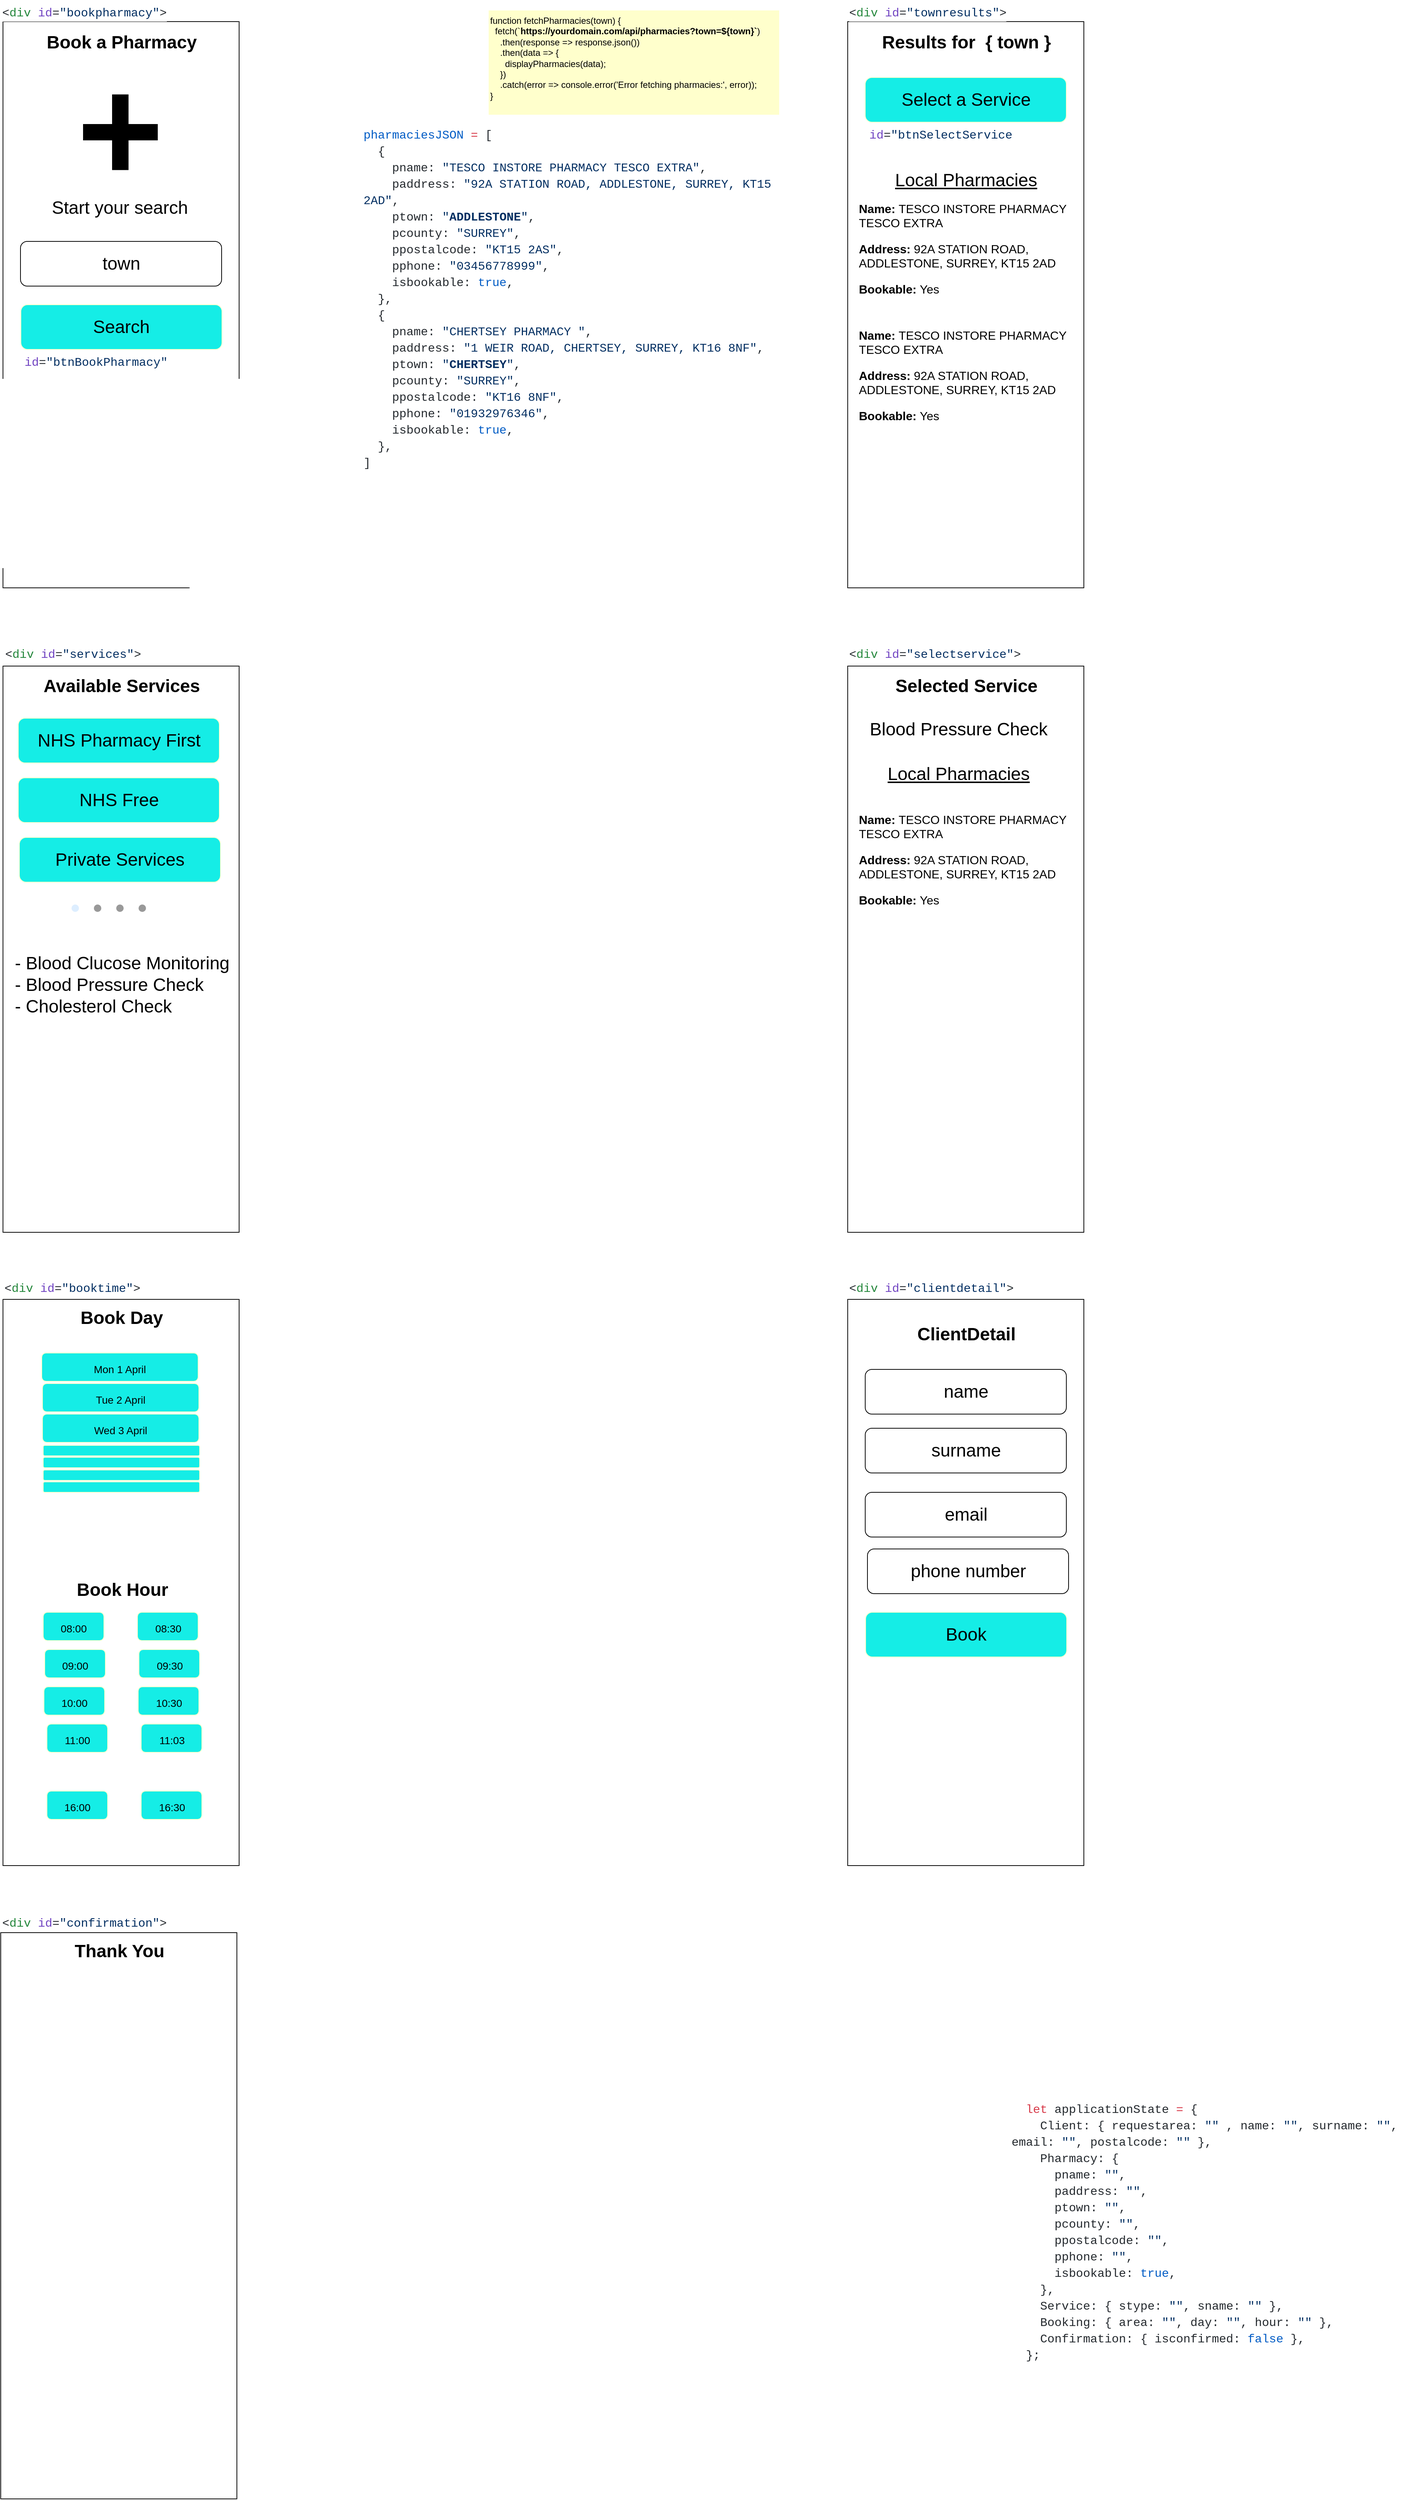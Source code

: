 <mxfile>
    <diagram id="IkX3gGliq9fCBCHWH_ia" name="Page-1">
        <mxGraphModel dx="1238" dy="1575" grid="1" gridSize="10" guides="1" tooltips="1" connect="1" arrows="1" fold="1" page="1" pageScale="1" pageWidth="1100" pageHeight="850" math="0" shadow="0">
            <root>
                <mxCell id="0"/>
                <mxCell id="1" parent="0"/>
                <mxCell id="5" value="" style="rounded=0;whiteSpace=wrap;html=1;" parent="1" vertex="1">
                    <mxGeometry x="38" y="-805" width="317" height="760" as="geometry"/>
                </mxCell>
                <mxCell id="6" value="" style="rounded=0;whiteSpace=wrap;html=1;" parent="1" vertex="1">
                    <mxGeometry x="1172" y="-805" width="317" height="760" as="geometry"/>
                </mxCell>
                <mxCell id="7" value="Book a Pharmacy" style="text;strokeColor=none;fillColor=none;html=1;fontSize=24;fontStyle=1;verticalAlign=middle;align=center;" parent="1" vertex="1">
                    <mxGeometry x="42" y="-802" width="310" height="50" as="geometry"/>
                </mxCell>
                <mxCell id="8" value="Results for&amp;nbsp; { town }" style="text;strokeColor=none;fillColor=none;html=1;fontSize=24;fontStyle=1;verticalAlign=middle;align=center;" parent="1" vertex="1">
                    <mxGeometry x="1176" y="-802" width="310" height="50" as="geometry"/>
                </mxCell>
                <mxCell id="9" value="" style="rounded=0;whiteSpace=wrap;html=1;" parent="1" vertex="1">
                    <mxGeometry x="38" y="60" width="317" height="760" as="geometry"/>
                </mxCell>
                <mxCell id="10" value="" style="rounded=0;whiteSpace=wrap;html=1;" parent="1" vertex="1">
                    <mxGeometry x="1172" y="60" width="317" height="760" as="geometry"/>
                </mxCell>
                <mxCell id="11" value="Available Services" style="text;strokeColor=none;fillColor=none;html=1;fontSize=24;fontStyle=1;verticalAlign=middle;align=center;" parent="1" vertex="1">
                    <mxGeometry x="42" y="62" width="310" height="50" as="geometry"/>
                </mxCell>
                <mxCell id="12" value="Selected Service" style="text;strokeColor=none;fillColor=none;html=1;fontSize=24;fontStyle=1;verticalAlign=middle;align=center;" parent="1" vertex="1">
                    <mxGeometry x="1176" y="62" width="310" height="50" as="geometry"/>
                </mxCell>
                <mxCell id="13" value="" style="rounded=0;whiteSpace=wrap;html=1;" parent="1" vertex="1">
                    <mxGeometry x="38" y="910" width="317" height="760" as="geometry"/>
                </mxCell>
                <mxCell id="14" value="" style="rounded=0;whiteSpace=wrap;html=1;" parent="1" vertex="1">
                    <mxGeometry x="1172" y="910" width="317" height="760" as="geometry"/>
                </mxCell>
                <mxCell id="15" value="Book Day" style="text;strokeColor=none;fillColor=none;html=1;fontSize=24;fontStyle=1;verticalAlign=middle;align=center;" parent="1" vertex="1">
                    <mxGeometry x="42" y="910" width="310" height="50" as="geometry"/>
                </mxCell>
                <mxCell id="16" value="ClientDetail" style="text;strokeColor=none;fillColor=none;html=1;fontSize=24;fontStyle=1;verticalAlign=middle;align=center;" parent="1" vertex="1">
                    <mxGeometry x="1176" y="932" width="310" height="50" as="geometry"/>
                </mxCell>
                <mxCell id="17" value="" style="rounded=0;whiteSpace=wrap;html=1;" parent="1" vertex="1">
                    <mxGeometry x="35" y="1760" width="317" height="760" as="geometry"/>
                </mxCell>
                <mxCell id="18" value="Thank You" style="text;strokeColor=none;fillColor=none;html=1;fontSize=24;fontStyle=1;verticalAlign=middle;align=center;" parent="1" vertex="1">
                    <mxGeometry x="38.5" y="1760" width="310" height="50" as="geometry"/>
                </mxCell>
                <mxCell id="19" value="&lt;div style=&quot;color: rgb(36, 41, 46); background-color: rgb(255, 255, 255); font-family: Consolas, &amp;quot;Courier New&amp;quot;, monospace; font-weight: normal; font-size: 16px; line-height: 22px;&quot;&gt;&lt;div&gt;&lt;span style=&quot;color: #24292e;&quot;&gt;&amp;lt;&lt;/span&gt;&lt;span style=&quot;color: #22863a;&quot;&gt;div&lt;/span&gt;&lt;span style=&quot;color: #24292e;&quot;&gt; &lt;/span&gt;&lt;span style=&quot;color: #6f42c1;&quot;&gt;id&lt;/span&gt;&lt;span style=&quot;color: #24292e;&quot;&gt;=&lt;/span&gt;&lt;span style=&quot;color: #032f62;&quot;&gt;&quot;bookpharmacy&quot;&lt;/span&gt;&lt;span style=&quot;color: #24292e;&quot;&gt;&amp;gt;&lt;/span&gt;&lt;/div&gt;&lt;/div&gt;" style="text;whiteSpace=wrap;html=1;" parent="1" vertex="1">
                    <mxGeometry x="35" y="-834" width="240" height="50" as="geometry"/>
                </mxCell>
                <mxCell id="20" value="&lt;div style=&quot;color: rgb(36, 41, 46); background-color: rgb(255, 255, 255); font-family: Consolas, &amp;quot;Courier New&amp;quot;, monospace; font-weight: normal; font-size: 16px; line-height: 22px;&quot;&gt;&lt;div&gt;&lt;span style=&quot;color: #24292e;&quot;&gt;&amp;lt;&lt;/span&gt;&lt;span style=&quot;color: #22863a;&quot;&gt;div&lt;/span&gt;&lt;span style=&quot;color: #24292e;&quot;&gt; &lt;/span&gt;&lt;span style=&quot;color: #6f42c1;&quot;&gt;id&lt;/span&gt;&lt;span style=&quot;color: #24292e;&quot;&gt;=&lt;/span&gt;&lt;span style=&quot;color: #032f62;&quot;&gt;&quot;townresults&quot;&lt;/span&gt;&lt;span style=&quot;color: #24292e;&quot;&gt;&amp;gt;&lt;/span&gt;&lt;/div&gt;&lt;/div&gt;" style="text;whiteSpace=wrap;html=1;" parent="1" vertex="1">
                    <mxGeometry x="1172" y="-834" width="230" height="50" as="geometry"/>
                </mxCell>
                <mxCell id="21" value="&lt;div style=&quot;color: rgb(36, 41, 46); background-color: rgb(255, 255, 255); font-family: Consolas, &amp;quot;Courier New&amp;quot;, monospace; font-weight: normal; font-size: 16px; line-height: 22px;&quot;&gt;&lt;div&gt;&lt;span style=&quot;color: #24292e;&quot;&gt;&amp;lt;&lt;/span&gt;&lt;span style=&quot;color: #22863a;&quot;&gt;div&lt;/span&gt;&lt;span style=&quot;color: #24292e;&quot;&gt; &lt;/span&gt;&lt;span style=&quot;color: #6f42c1;&quot;&gt;id&lt;/span&gt;&lt;span style=&quot;color: #24292e;&quot;&gt;=&lt;/span&gt;&lt;span style=&quot;color: #032f62;&quot;&gt;&quot;services&quot;&lt;/span&gt;&lt;span style=&quot;color: #24292e;&quot;&gt;&amp;gt;&lt;/span&gt;&lt;/div&gt;&lt;/div&gt;" style="text;whiteSpace=wrap;html=1;" parent="1" vertex="1">
                    <mxGeometry x="38.5" y="27" width="200" height="50" as="geometry"/>
                </mxCell>
                <mxCell id="22" value="&lt;div style=&quot;color: rgb(36, 41, 46); background-color: rgb(255, 255, 255); font-family: Consolas, &amp;quot;Courier New&amp;quot;, monospace; font-weight: normal; font-size: 16px; line-height: 22px;&quot;&gt;&lt;div&gt;&lt;span style=&quot;color: #24292e;&quot;&gt;&amp;lt;&lt;/span&gt;&lt;span style=&quot;color: #22863a;&quot;&gt;div&lt;/span&gt;&lt;span style=&quot;color: #24292e;&quot;&gt; &lt;/span&gt;&lt;span style=&quot;color: #6f42c1;&quot;&gt;id&lt;/span&gt;&lt;span style=&quot;color: #24292e;&quot;&gt;=&lt;/span&gt;&lt;span style=&quot;color: #032f62;&quot;&gt;&quot;selectservice&quot;&lt;/span&gt;&lt;span style=&quot;color: #24292e;&quot;&gt;&amp;gt;&lt;/span&gt;&lt;/div&gt;&lt;/div&gt;" style="text;whiteSpace=wrap;html=1;" parent="1" vertex="1">
                    <mxGeometry x="1172" y="27" width="240" height="50" as="geometry"/>
                </mxCell>
                <mxCell id="23" value="&lt;div style=&quot;color: rgb(36, 41, 46); background-color: rgb(255, 255, 255); font-family: Consolas, &amp;quot;Courier New&amp;quot;, monospace; font-weight: normal; font-size: 16px; line-height: 22px;&quot;&gt;&lt;div&gt;&lt;span style=&quot;color: #24292e;&quot;&gt;&amp;lt;&lt;/span&gt;&lt;span style=&quot;color: #22863a;&quot;&gt;div&lt;/span&gt;&lt;span style=&quot;color: #24292e;&quot;&gt; &lt;/span&gt;&lt;span style=&quot;color: #6f42c1;&quot;&gt;id&lt;/span&gt;&lt;span style=&quot;color: #24292e;&quot;&gt;=&lt;/span&gt;&lt;span style=&quot;color: #032f62;&quot;&gt;&quot;booktime&quot;&lt;/span&gt;&lt;span style=&quot;color: #24292e;&quot;&gt;&amp;gt;&lt;/span&gt;&lt;/div&gt;&lt;/div&gt;" style="text;whiteSpace=wrap;html=1;" parent="1" vertex="1">
                    <mxGeometry x="38" y="878" width="200" height="50" as="geometry"/>
                </mxCell>
                <mxCell id="24" value="&lt;div style=&quot;color: rgb(36, 41, 46); background-color: rgb(255, 255, 255); font-family: Consolas, &amp;quot;Courier New&amp;quot;, monospace; font-weight: normal; font-size: 16px; line-height: 22px;&quot;&gt;&lt;div&gt;&lt;span style=&quot;color: #24292e;&quot;&gt;&amp;lt;&lt;/span&gt;&lt;span style=&quot;color: #22863a;&quot;&gt;div&lt;/span&gt;&lt;span style=&quot;color: #24292e;&quot;&gt; &lt;/span&gt;&lt;span style=&quot;color: #6f42c1;&quot;&gt;id&lt;/span&gt;&lt;span style=&quot;color: #24292e;&quot;&gt;=&lt;/span&gt;&lt;span style=&quot;color: #032f62;&quot;&gt;&quot;clientdetail&quot;&lt;/span&gt;&lt;span style=&quot;color: #24292e;&quot;&gt;&amp;gt;&lt;/span&gt;&lt;/div&gt;&lt;/div&gt;" style="text;whiteSpace=wrap;html=1;" parent="1" vertex="1">
                    <mxGeometry x="1172" y="878" width="240" height="50" as="geometry"/>
                </mxCell>
                <mxCell id="25" value="&lt;div style=&quot;color: rgb(36, 41, 46); background-color: rgb(255, 255, 255); font-family: Consolas, &amp;quot;Courier New&amp;quot;, monospace; font-weight: normal; font-size: 16px; line-height: 22px;&quot;&gt;&lt;div&gt;&lt;span style=&quot;color: #24292e;&quot;&gt;&amp;lt;&lt;/span&gt;&lt;span style=&quot;color: #22863a;&quot;&gt;div&lt;/span&gt;&lt;span style=&quot;color: #24292e;&quot;&gt; &lt;/span&gt;&lt;span style=&quot;color: #6f42c1;&quot;&gt;id&lt;/span&gt;&lt;span style=&quot;color: #24292e;&quot;&gt;=&lt;/span&gt;&lt;span style=&quot;color: #032f62;&quot;&gt;&quot;confirmation&quot;&lt;/span&gt;&lt;span style=&quot;color: #24292e;&quot;&gt;&amp;gt;&lt;/span&gt;&lt;/div&gt;&lt;/div&gt;" style="text;whiteSpace=wrap;html=1;" parent="1" vertex="1">
                    <mxGeometry x="35" y="1730" width="240" height="50" as="geometry"/>
                </mxCell>
                <mxCell id="26" value="&lt;div style=&quot;color: rgb(36, 41, 46); background-color: rgb(255, 255, 255); font-family: Consolas, &amp;quot;Courier New&amp;quot;, monospace; font-weight: normal; font-size: 16px; line-height: 22px;&quot;&gt;&lt;div&gt;&lt;span style=&quot;color: #24292e;&quot;&gt;&amp;nbsp; &lt;/span&gt;&lt;span style=&quot;color: #d73a49;&quot;&gt;let&lt;/span&gt;&lt;span style=&quot;color: #24292e;&quot;&gt; &lt;/span&gt;&lt;span style=&quot;color: #24292e;&quot;&gt;applicationState&lt;/span&gt;&lt;span style=&quot;color: #24292e;&quot;&gt; &lt;/span&gt;&lt;span style=&quot;color: #d73a49;&quot;&gt;=&lt;/span&gt;&lt;span style=&quot;color: #24292e;&quot;&gt; {&lt;/span&gt;&lt;/div&gt;&lt;div&gt;&lt;span style=&quot;color: #24292e;&quot;&gt;&amp;nbsp; &amp;nbsp; &lt;/span&gt;&lt;span style=&quot;color: #24292e;&quot;&gt;Client&lt;/span&gt;&lt;span style=&quot;color: #24292e;&quot;&gt;: { &lt;/span&gt;&lt;span style=&quot;color: #24292e;&quot;&gt;requestarea&lt;/span&gt;&lt;span style=&quot;color: #24292e;&quot;&gt;: &lt;/span&gt;&lt;span style=&quot;color: #032f62;&quot;&gt;&quot;&quot;&lt;/span&gt;&lt;span style=&quot;color: #24292e;&quot;&gt; , &lt;/span&gt;&lt;span style=&quot;color: #24292e;&quot;&gt;name&lt;/span&gt;&lt;span style=&quot;color: #24292e;&quot;&gt;: &lt;/span&gt;&lt;span style=&quot;color: #032f62;&quot;&gt;&quot;&quot;&lt;/span&gt;&lt;span style=&quot;color: #24292e;&quot;&gt;, &lt;/span&gt;&lt;span style=&quot;color: #24292e;&quot;&gt;surname&lt;/span&gt;&lt;span style=&quot;color: #24292e;&quot;&gt;: &lt;/span&gt;&lt;span style=&quot;color: #032f62;&quot;&gt;&quot;&quot;&lt;/span&gt;&lt;span style=&quot;color: #24292e;&quot;&gt;, &lt;/span&gt;&lt;span style=&quot;color: #24292e;&quot;&gt;email&lt;/span&gt;&lt;span style=&quot;color: #24292e;&quot;&gt;: &lt;/span&gt;&lt;span style=&quot;color: #032f62;&quot;&gt;&quot;&quot;&lt;/span&gt;&lt;span style=&quot;color: #24292e;&quot;&gt;, &lt;/span&gt;&lt;span style=&quot;color: #24292e;&quot;&gt;postalcode&lt;/span&gt;&lt;span style=&quot;color: #24292e;&quot;&gt;: &lt;/span&gt;&lt;span style=&quot;color: #032f62;&quot;&gt;&quot;&quot;&lt;/span&gt;&lt;span style=&quot;color: #24292e;&quot;&gt; },&lt;/span&gt;&lt;/div&gt;&lt;div&gt;&lt;span style=&quot;color: #24292e;&quot;&gt;&amp;nbsp; &amp;nbsp; &lt;/span&gt;&lt;span style=&quot;color: #24292e;&quot;&gt;Pharmacy&lt;/span&gt;&lt;span style=&quot;color: #24292e;&quot;&gt;: {&lt;/span&gt;&lt;/div&gt;&lt;div&gt;&lt;span style=&quot;color: #24292e;&quot;&gt;&amp;nbsp; &amp;nbsp; &amp;nbsp; &lt;/span&gt;&lt;span style=&quot;color: #24292e;&quot;&gt;pname&lt;/span&gt;&lt;span style=&quot;color: #24292e;&quot;&gt;: &lt;/span&gt;&lt;span style=&quot;color: #032f62;&quot;&gt;&quot;&quot;&lt;/span&gt;&lt;span style=&quot;color: #24292e;&quot;&gt;,&lt;/span&gt;&lt;/div&gt;&lt;div&gt;&lt;span style=&quot;color: #24292e;&quot;&gt;&amp;nbsp; &amp;nbsp; &amp;nbsp; &lt;/span&gt;&lt;span style=&quot;color: #24292e;&quot;&gt;paddress&lt;/span&gt;&lt;span style=&quot;color: #24292e;&quot;&gt;: &lt;/span&gt;&lt;span style=&quot;color: #032f62;&quot;&gt;&quot;&quot;&lt;/span&gt;&lt;span style=&quot;color: #24292e;&quot;&gt;,&lt;/span&gt;&lt;/div&gt;&lt;div&gt;&lt;span style=&quot;color: #24292e;&quot;&gt;&amp;nbsp; &amp;nbsp; &amp;nbsp; &lt;/span&gt;&lt;span style=&quot;color: #24292e;&quot;&gt;ptown&lt;/span&gt;&lt;span style=&quot;color: #24292e;&quot;&gt;: &lt;/span&gt;&lt;span style=&quot;color: #032f62;&quot;&gt;&quot;&quot;&lt;/span&gt;&lt;span style=&quot;color: #24292e;&quot;&gt;,&lt;/span&gt;&lt;/div&gt;&lt;div&gt;&lt;span style=&quot;color: #24292e;&quot;&gt;&amp;nbsp; &amp;nbsp; &amp;nbsp; &lt;/span&gt;&lt;span style=&quot;color: #24292e;&quot;&gt;pcounty&lt;/span&gt;&lt;span style=&quot;color: #24292e;&quot;&gt;: &lt;/span&gt;&lt;span style=&quot;color: #032f62;&quot;&gt;&quot;&quot;&lt;/span&gt;&lt;span style=&quot;color: #24292e;&quot;&gt;,&lt;/span&gt;&lt;/div&gt;&lt;div&gt;&lt;span style=&quot;color: #24292e;&quot;&gt;&amp;nbsp; &amp;nbsp; &amp;nbsp; &lt;/span&gt;&lt;span style=&quot;color: #24292e;&quot;&gt;ppostalcode&lt;/span&gt;&lt;span style=&quot;color: #24292e;&quot;&gt;: &lt;/span&gt;&lt;span style=&quot;color: #032f62;&quot;&gt;&quot;&quot;&lt;/span&gt;&lt;span style=&quot;color: #24292e;&quot;&gt;,&lt;/span&gt;&lt;/div&gt;&lt;div&gt;&lt;span style=&quot;color: #24292e;&quot;&gt;&amp;nbsp; &amp;nbsp; &amp;nbsp; &lt;/span&gt;&lt;span style=&quot;color: #24292e;&quot;&gt;pphone&lt;/span&gt;&lt;span style=&quot;color: #24292e;&quot;&gt;: &lt;/span&gt;&lt;span style=&quot;color: #032f62;&quot;&gt;&quot;&quot;&lt;/span&gt;&lt;span style=&quot;color: #24292e;&quot;&gt;,&lt;/span&gt;&lt;/div&gt;&lt;div&gt;&lt;span style=&quot;color: #24292e;&quot;&gt;&amp;nbsp; &amp;nbsp; &amp;nbsp; &lt;/span&gt;&lt;span style=&quot;color: #24292e;&quot;&gt;isbookable&lt;/span&gt;&lt;span style=&quot;color: #24292e;&quot;&gt;: &lt;/span&gt;&lt;span style=&quot;color: #005cc5;&quot;&gt;true&lt;/span&gt;&lt;span style=&quot;color: #24292e;&quot;&gt;,&lt;/span&gt;&lt;/div&gt;&lt;div&gt;&lt;span style=&quot;color: #24292e;&quot;&gt;&amp;nbsp; &amp;nbsp; },&lt;/span&gt;&lt;/div&gt;&lt;div&gt;&lt;span style=&quot;color: #24292e;&quot;&gt;&amp;nbsp; &amp;nbsp; &lt;/span&gt;&lt;span style=&quot;color: #24292e;&quot;&gt;Service&lt;/span&gt;&lt;span style=&quot;color: #24292e;&quot;&gt;: { &lt;/span&gt;&lt;span style=&quot;color: #24292e;&quot;&gt;stype&lt;/span&gt;&lt;span style=&quot;color: #24292e;&quot;&gt;: &lt;/span&gt;&lt;span style=&quot;color: #032f62;&quot;&gt;&quot;&quot;&lt;/span&gt;&lt;span style=&quot;color: #24292e;&quot;&gt;, &lt;/span&gt;&lt;span style=&quot;color: #24292e;&quot;&gt;sname&lt;/span&gt;&lt;span style=&quot;color: #24292e;&quot;&gt;: &lt;/span&gt;&lt;span style=&quot;color: #032f62;&quot;&gt;&quot;&quot;&lt;/span&gt;&lt;span style=&quot;color: #24292e;&quot;&gt; },&lt;/span&gt;&lt;/div&gt;&lt;div&gt;&lt;span style=&quot;color: #24292e;&quot;&gt;&amp;nbsp; &amp;nbsp; &lt;/span&gt;&lt;span style=&quot;color: #24292e;&quot;&gt;Booking&lt;/span&gt;&lt;span style=&quot;color: #24292e;&quot;&gt;: { &lt;/span&gt;&lt;span style=&quot;color: #24292e;&quot;&gt;area&lt;/span&gt;&lt;span style=&quot;color: #24292e;&quot;&gt;: &lt;/span&gt;&lt;span style=&quot;color: #032f62;&quot;&gt;&quot;&quot;&lt;/span&gt;&lt;span style=&quot;color: #24292e;&quot;&gt;, &lt;/span&gt;&lt;span style=&quot;color: #24292e;&quot;&gt;day&lt;/span&gt;&lt;span style=&quot;color: #24292e;&quot;&gt;: &lt;/span&gt;&lt;span style=&quot;color: #032f62;&quot;&gt;&quot;&quot;&lt;/span&gt;&lt;span style=&quot;color: #24292e;&quot;&gt;, &lt;/span&gt;&lt;span style=&quot;color: #24292e;&quot;&gt;hour&lt;/span&gt;&lt;span style=&quot;color: #24292e;&quot;&gt;: &lt;/span&gt;&lt;span style=&quot;color: #032f62;&quot;&gt;&quot;&quot;&lt;/span&gt;&lt;span style=&quot;color: #24292e;&quot;&gt; },&lt;/span&gt;&lt;/div&gt;&lt;div&gt;&lt;span style=&quot;color: #24292e;&quot;&gt;&amp;nbsp; &amp;nbsp; &lt;/span&gt;&lt;span style=&quot;color: #24292e;&quot;&gt;Confirmation&lt;/span&gt;&lt;span style=&quot;color: #24292e;&quot;&gt;: { &lt;/span&gt;&lt;span style=&quot;color: #24292e;&quot;&gt;isconfirmed&lt;/span&gt;&lt;span style=&quot;color: #24292e;&quot;&gt;: &lt;/span&gt;&lt;span style=&quot;color: #005cc5;&quot;&gt;false&lt;/span&gt;&lt;span style=&quot;color: #24292e;&quot;&gt; },&lt;/span&gt;&lt;/div&gt;&lt;div&gt;&lt;span style=&quot;color: #24292e;&quot;&gt;&amp;nbsp; };&lt;/span&gt;&lt;/div&gt;&lt;/div&gt;" style="text;whiteSpace=wrap;html=1;" parent="1" vertex="1">
                    <mxGeometry x="1390" y="1980" width="560" height="380" as="geometry"/>
                </mxCell>
                <mxCell id="27" value="&lt;font style=&quot;font-size: 200px;&quot;&gt;+&lt;/font&gt;" style="text;strokeColor=none;fillColor=none;html=1;fontSize=24;fontStyle=1;verticalAlign=middle;align=center;" parent="1" vertex="1">
                    <mxGeometry x="40" y="-750" width="310" height="180" as="geometry"/>
                </mxCell>
                <mxCell id="30" value="Start your search" style="text;html=1;strokeColor=none;fillColor=none;align=center;verticalAlign=middle;whiteSpace=wrap;rounded=0;fontSize=24;" parent="1" vertex="1">
                    <mxGeometry x="50" y="-570" width="290" height="30" as="geometry"/>
                </mxCell>
                <mxCell id="31" value="town" style="rounded=1;whiteSpace=wrap;html=1;fontSize=24;" parent="1" vertex="1">
                    <mxGeometry x="61.5" y="-510" width="270" height="60" as="geometry"/>
                </mxCell>
                <mxCell id="32" value="Search" style="rounded=1;whiteSpace=wrap;html=1;fontSize=24;fillColor=#15EDE6;strokeColor=#FFFFCC;" parent="1" vertex="1">
                    <mxGeometry x="62" y="-425" width="270" height="60" as="geometry"/>
                </mxCell>
                <mxCell id="33" value="Select a Service" style="rounded=1;whiteSpace=wrap;html=1;fontSize=24;fillColor=#15EDE6;strokeColor=#FFFFCC;" parent="1" vertex="1">
                    <mxGeometry x="1195.5" y="-730" width="270" height="60" as="geometry"/>
                </mxCell>
                <mxCell id="34" value="&lt;u&gt;Local Pharmacies&lt;/u&gt;" style="text;html=1;strokeColor=none;fillColor=none;align=center;verticalAlign=middle;whiteSpace=wrap;rounded=0;fontSize=24;" parent="1" vertex="1">
                    <mxGeometry x="1185.5" y="-607" width="290" height="30" as="geometry"/>
                </mxCell>
                <mxCell id="36" value="&lt;p style=&quot;font-family: Arial, sans-serif; font-size: medium; text-align: start; background-color: rgb(255, 255, 255);&quot;&gt;&lt;strong&gt;Name:&lt;/strong&gt;&amp;nbsp;TESCO INSTORE PHARMACY TESCO EXTRA&lt;/p&gt;&lt;p style=&quot;font-family: Arial, sans-serif; font-size: medium; text-align: start; background-color: rgb(255, 255, 255);&quot;&gt;&lt;strong&gt;Address:&lt;/strong&gt;&amp;nbsp;92A STATION ROAD, ADDLESTONE, SURREY, KT15 2AD&lt;/p&gt;&lt;p style=&quot;font-family: Arial, sans-serif; font-size: medium; text-align: start; background-color: rgb(255, 255, 255);&quot;&gt;&lt;strong&gt;Bookable:&lt;/strong&gt;&amp;nbsp;Yes&lt;/p&gt;" style="text;html=1;strokeColor=none;fillColor=none;align=center;verticalAlign=middle;whiteSpace=wrap;rounded=0;fontSize=24;" parent="1" vertex="1">
                    <mxGeometry x="1185.5" y="-580" width="290" height="160" as="geometry"/>
                </mxCell>
                <mxCell id="37" value="&lt;p style=&quot;font-family: Arial, sans-serif; font-size: medium; text-align: start; background-color: rgb(255, 255, 255);&quot;&gt;&lt;strong&gt;Name:&lt;/strong&gt;&amp;nbsp;TESCO INSTORE PHARMACY TESCO EXTRA&lt;/p&gt;&lt;p style=&quot;font-family: Arial, sans-serif; font-size: medium; text-align: start; background-color: rgb(255, 255, 255);&quot;&gt;&lt;strong&gt;Address:&lt;/strong&gt;&amp;nbsp;92A STATION ROAD, ADDLESTONE, SURREY, KT15 2AD&lt;/p&gt;&lt;p style=&quot;font-family: Arial, sans-serif; font-size: medium; text-align: start; background-color: rgb(255, 255, 255);&quot;&gt;&lt;strong&gt;Bookable:&lt;/strong&gt;&amp;nbsp;Yes&lt;/p&gt;" style="text;html=1;strokeColor=none;fillColor=none;align=center;verticalAlign=middle;whiteSpace=wrap;rounded=0;fontSize=24;" parent="1" vertex="1">
                    <mxGeometry x="1186" y="-410" width="290" height="160" as="geometry"/>
                </mxCell>
                <mxCell id="38" value="NHS Pharmacy First" style="rounded=1;whiteSpace=wrap;html=1;fontSize=24;fillColor=#15EDE6;strokeColor=#FFFFCC;" parent="1" vertex="1">
                    <mxGeometry x="58.5" y="130" width="270" height="60" as="geometry"/>
                </mxCell>
                <mxCell id="39" value="NHS Free" style="rounded=1;whiteSpace=wrap;html=1;fontSize=24;fillColor=#15EDE6;strokeColor=#FFFFCC;" parent="1" vertex="1">
                    <mxGeometry x="58.5" y="210" width="270" height="60" as="geometry"/>
                </mxCell>
                <mxCell id="40" value="Private Services" style="rounded=1;whiteSpace=wrap;html=1;fontSize=24;fillColor=#15EDE6;strokeColor=#FFFFCC;" parent="1" vertex="1">
                    <mxGeometry x="60" y="290" width="270" height="60" as="geometry"/>
                </mxCell>
                <mxCell id="41" value="" style="verticalLabelPosition=bottom;shadow=0;dashed=0;align=center;html=1;verticalAlign=top;strokeWidth=1;shape=mxgraph.mockup.navigation.pageControl;fillColor=#999999;strokeColor=#ddeeff;fontSize=10;" parent="1" vertex="1">
                    <mxGeometry x="130" y="360" width="100" height="50" as="geometry"/>
                </mxCell>
                <mxCell id="43" value="- Blood Clucose Monitoring&lt;br&gt;- Blood Pressure Check&lt;br&gt;- Cholesterol Check" style="text;html=1;strokeColor=none;fillColor=none;align=left;verticalAlign=middle;whiteSpace=wrap;rounded=0;fontSize=24;" parent="1" vertex="1">
                    <mxGeometry x="52" y="425" width="298" height="125" as="geometry"/>
                </mxCell>
                <mxCell id="45" value="Blood Pressure Check" style="text;html=1;strokeColor=none;fillColor=none;align=center;verticalAlign=middle;whiteSpace=wrap;rounded=0;fontSize=24;" parent="1" vertex="1">
                    <mxGeometry x="1176" y="130" width="290" height="30" as="geometry"/>
                </mxCell>
                <mxCell id="46" value="&lt;p style=&quot;font-family: Arial, sans-serif; font-size: medium; text-align: start; background-color: rgb(255, 255, 255);&quot;&gt;&lt;strong&gt;Name:&lt;/strong&gt;&amp;nbsp;TESCO INSTORE PHARMACY TESCO EXTRA&lt;/p&gt;&lt;p style=&quot;font-family: Arial, sans-serif; font-size: medium; text-align: start; background-color: rgb(255, 255, 255);&quot;&gt;&lt;strong&gt;Address:&lt;/strong&gt;&amp;nbsp;92A STATION ROAD, ADDLESTONE, SURREY, KT15 2AD&lt;/p&gt;&lt;p style=&quot;font-family: Arial, sans-serif; font-size: medium; text-align: start; background-color: rgb(255, 255, 255);&quot;&gt;&lt;strong&gt;Bookable:&lt;/strong&gt;&amp;nbsp;Yes&lt;/p&gt;" style="text;html=1;strokeColor=none;fillColor=none;align=center;verticalAlign=middle;whiteSpace=wrap;rounded=0;fontSize=24;" parent="1" vertex="1">
                    <mxGeometry x="1186" y="240" width="290" height="160" as="geometry"/>
                </mxCell>
                <mxCell id="47" value="&lt;u&gt;Local Pharmacies&lt;/u&gt;" style="text;html=1;strokeColor=none;fillColor=none;align=center;verticalAlign=middle;whiteSpace=wrap;rounded=0;fontSize=24;" parent="1" vertex="1">
                    <mxGeometry x="1175.5" y="190" width="290" height="30" as="geometry"/>
                </mxCell>
                <mxCell id="48" value="&lt;font style=&quot;font-size: 14px;&quot;&gt;Mon 1 April&lt;/font&gt;" style="rounded=1;whiteSpace=wrap;html=1;fontSize=24;fillColor=#15EDE6;strokeColor=#FFFFCC;" parent="1" vertex="1">
                    <mxGeometry x="90" y="982" width="210" height="38" as="geometry"/>
                </mxCell>
                <mxCell id="51" value="&lt;font style=&quot;font-size: 14px;&quot;&gt;Tue 2 April&lt;/font&gt;" style="rounded=1;whiteSpace=wrap;html=1;fontSize=24;fillColor=#15EDE6;strokeColor=#FFFFCC;" parent="1" vertex="1">
                    <mxGeometry x="91" y="1023" width="210" height="38" as="geometry"/>
                </mxCell>
                <mxCell id="52" value="&lt;font style=&quot;font-size: 14px;&quot;&gt;Wed 3 April&lt;/font&gt;" style="rounded=1;whiteSpace=wrap;html=1;fontSize=24;fillColor=#15EDE6;strokeColor=#FFFFCC;" parent="1" vertex="1">
                    <mxGeometry x="91" y="1064" width="210" height="38" as="geometry"/>
                </mxCell>
                <mxCell id="53" value="" style="rounded=1;whiteSpace=wrap;html=1;fontSize=24;fillColor=#15EDE6;strokeColor=#FFFFCC;" parent="1" vertex="1">
                    <mxGeometry x="92" y="1106" width="210" height="14" as="geometry"/>
                </mxCell>
                <mxCell id="54" value="" style="rounded=1;whiteSpace=wrap;html=1;fontSize=24;fillColor=#15EDE6;strokeColor=#FFFFCC;" parent="1" vertex="1">
                    <mxGeometry x="92" y="1122" width="210" height="14" as="geometry"/>
                </mxCell>
                <mxCell id="55" value="" style="rounded=1;whiteSpace=wrap;html=1;fontSize=24;fillColor=#15EDE6;strokeColor=#FFFFCC;" parent="1" vertex="1">
                    <mxGeometry x="92" y="1139" width="210" height="14" as="geometry"/>
                </mxCell>
                <mxCell id="56" value="" style="rounded=1;whiteSpace=wrap;html=1;fontSize=24;fillColor=#15EDE6;strokeColor=#FFFFCC;" parent="1" vertex="1">
                    <mxGeometry x="92" y="1155" width="210" height="14" as="geometry"/>
                </mxCell>
                <mxCell id="57" value="Book Hour" style="text;strokeColor=none;fillColor=none;html=1;fontSize=24;fontStyle=1;verticalAlign=middle;align=center;" parent="1" vertex="1">
                    <mxGeometry x="43" y="1275" width="310" height="50" as="geometry"/>
                </mxCell>
                <mxCell id="58" value="&lt;font style=&quot;font-size: 14px;&quot;&gt;08:00&lt;/font&gt;" style="rounded=1;whiteSpace=wrap;html=1;fontSize=24;fillColor=#15EDE6;strokeColor=#FFFFCC;" parent="1" vertex="1">
                    <mxGeometry x="92" y="1330" width="81.5" height="38" as="geometry"/>
                </mxCell>
                <mxCell id="59" value="&lt;font style=&quot;font-size: 14px;&quot;&gt;08:30&lt;/font&gt;" style="rounded=1;whiteSpace=wrap;html=1;fontSize=24;fillColor=#15EDE6;strokeColor=#FFFFCC;" parent="1" vertex="1">
                    <mxGeometry x="218.5" y="1330" width="81.5" height="38" as="geometry"/>
                </mxCell>
                <mxCell id="61" value="&lt;font style=&quot;font-size: 14px;&quot;&gt;09:00&lt;/font&gt;" style="rounded=1;whiteSpace=wrap;html=1;fontSize=24;fillColor=#15EDE6;strokeColor=#FFFFCC;" parent="1" vertex="1">
                    <mxGeometry x="94" y="1380" width="81.5" height="38" as="geometry"/>
                </mxCell>
                <mxCell id="62" value="&lt;font style=&quot;font-size: 14px;&quot;&gt;09:30&lt;/font&gt;" style="rounded=1;whiteSpace=wrap;html=1;fontSize=24;fillColor=#15EDE6;strokeColor=#FFFFCC;" parent="1" vertex="1">
                    <mxGeometry x="220.5" y="1380" width="81.5" height="38" as="geometry"/>
                </mxCell>
                <mxCell id="63" value="&lt;font style=&quot;font-size: 14px;&quot;&gt;10:00&lt;/font&gt;" style="rounded=1;whiteSpace=wrap;html=1;fontSize=24;fillColor=#15EDE6;strokeColor=#FFFFCC;" parent="1" vertex="1">
                    <mxGeometry x="93" y="1430" width="81.5" height="38" as="geometry"/>
                </mxCell>
                <mxCell id="64" value="&lt;font style=&quot;font-size: 14px;&quot;&gt;10:30&lt;/font&gt;" style="rounded=1;whiteSpace=wrap;html=1;fontSize=24;fillColor=#15EDE6;strokeColor=#FFFFCC;" parent="1" vertex="1">
                    <mxGeometry x="219.5" y="1430" width="81.5" height="38" as="geometry"/>
                </mxCell>
                <mxCell id="65" value="&lt;font style=&quot;font-size: 14px;&quot;&gt;11:00&lt;/font&gt;" style="rounded=1;whiteSpace=wrap;html=1;fontSize=24;fillColor=#15EDE6;strokeColor=#FFFFCC;" parent="1" vertex="1">
                    <mxGeometry x="97" y="1480" width="81.5" height="38" as="geometry"/>
                </mxCell>
                <mxCell id="66" value="&lt;font style=&quot;font-size: 14px;&quot;&gt;11:03&lt;/font&gt;" style="rounded=1;whiteSpace=wrap;html=1;fontSize=24;fillColor=#15EDE6;strokeColor=#FFFFCC;" parent="1" vertex="1">
                    <mxGeometry x="223.5" y="1480" width="81.5" height="38" as="geometry"/>
                </mxCell>
                <mxCell id="67" value="&lt;font style=&quot;font-size: 14px;&quot;&gt;16:00&lt;/font&gt;" style="rounded=1;whiteSpace=wrap;html=1;fontSize=24;fillColor=#15EDE6;strokeColor=#FFFFCC;" parent="1" vertex="1">
                    <mxGeometry x="97" y="1570" width="81.5" height="38" as="geometry"/>
                </mxCell>
                <mxCell id="68" value="&lt;font style=&quot;font-size: 14px;&quot;&gt;16:30&lt;/font&gt;" style="rounded=1;whiteSpace=wrap;html=1;fontSize=24;fillColor=#15EDE6;strokeColor=#FFFFCC;" parent="1" vertex="1">
                    <mxGeometry x="223.5" y="1570" width="81.5" height="38" as="geometry"/>
                </mxCell>
                <mxCell id="69" value="name" style="rounded=1;whiteSpace=wrap;html=1;fontSize=24;" parent="1" vertex="1">
                    <mxGeometry x="1195.5" y="1004" width="270" height="60" as="geometry"/>
                </mxCell>
                <mxCell id="70" value="surname" style="rounded=1;whiteSpace=wrap;html=1;fontSize=24;" parent="1" vertex="1">
                    <mxGeometry x="1195.5" y="1083" width="270" height="60" as="geometry"/>
                </mxCell>
                <mxCell id="72" value="email" style="rounded=1;whiteSpace=wrap;html=1;fontSize=24;" parent="1" vertex="1">
                    <mxGeometry x="1195.5" y="1169" width="270" height="60" as="geometry"/>
                </mxCell>
                <mxCell id="73" value="phone number" style="rounded=1;whiteSpace=wrap;html=1;fontSize=24;" parent="1" vertex="1">
                    <mxGeometry x="1198.5" y="1245" width="270" height="60" as="geometry"/>
                </mxCell>
                <mxCell id="74" value="Book" style="rounded=1;whiteSpace=wrap;html=1;fontSize=24;fillColor=#15EDE6;strokeColor=#FFFFCC;" parent="1" vertex="1">
                    <mxGeometry x="1196" y="1330" width="270" height="60" as="geometry"/>
                </mxCell>
                <mxCell id="75" value="function fetchPharmacies(town) {&lt;br&gt;&amp;nbsp; fetch(`&lt;b&gt;https://yourdomain.com/api/pharmacies?town=${town}`&lt;/b&gt;)&lt;br&gt;&amp;nbsp; &amp;nbsp; .then(response =&amp;gt; response.json())&lt;br&gt;&amp;nbsp; &amp;nbsp; .then(data =&amp;gt; {&lt;br&gt;&amp;nbsp; &amp;nbsp; &amp;nbsp; displayPharmacies(data);&lt;br&gt;&amp;nbsp; &amp;nbsp; })&lt;br&gt;&amp;nbsp; &amp;nbsp; .catch(error =&amp;gt; console.error('Error fetching pharmacies:', error));&lt;br&gt;}" style="text;whiteSpace=wrap;html=1;fillColor=#FFFFCC;" vertex="1" parent="1">
                    <mxGeometry x="690" y="-820" width="390" height="140" as="geometry"/>
                </mxCell>
                <mxCell id="76" value="&lt;div style=&quot;color: rgb(36, 41, 46); background-color: rgb(255, 255, 255); font-family: Consolas, &amp;quot;Courier New&amp;quot;, monospace; font-size: 16px; line-height: 22px;&quot;&gt;&lt;div style=&quot;font-weight: normal;&quot;&gt;&lt;span style=&quot;color: #005cc5;&quot;&gt;pharmaciesJSON&lt;/span&gt;&lt;span style=&quot;color: #24292e;&quot;&gt; &lt;/span&gt;&lt;span style=&quot;color: #d73a49;&quot;&gt;=&lt;/span&gt;&lt;span style=&quot;color: #24292e;&quot;&gt; [&lt;/span&gt;&lt;/div&gt;&lt;div style=&quot;font-weight: normal;&quot;&gt;&lt;span style=&quot;color: #24292e;&quot;&gt;&amp;nbsp; {&lt;/span&gt;&lt;/div&gt;&lt;div style=&quot;font-weight: normal;&quot;&gt;&lt;span style=&quot;color: #24292e;&quot;&gt;&amp;nbsp; &amp;nbsp; &lt;/span&gt;&lt;span style=&quot;color: #24292e;&quot;&gt;pname&lt;/span&gt;&lt;span style=&quot;color: #24292e;&quot;&gt;: &lt;/span&gt;&lt;span style=&quot;color: #032f62;&quot;&gt;&quot;TESCO INSTORE PHARMACY TESCO EXTRA&quot;&lt;/span&gt;&lt;span style=&quot;color: #24292e;&quot;&gt;,&lt;/span&gt;&lt;/div&gt;&lt;div style=&quot;font-weight: normal;&quot;&gt;&lt;span style=&quot;color: #24292e;&quot;&gt;&amp;nbsp; &amp;nbsp; &lt;/span&gt;&lt;span style=&quot;color: #24292e;&quot;&gt;paddress&lt;/span&gt;&lt;span style=&quot;color: #24292e;&quot;&gt;: &lt;/span&gt;&lt;span style=&quot;color: #032f62;&quot;&gt;&quot;92A STATION ROAD, ADDLESTONE, SURREY, KT15 2AD&quot;&lt;/span&gt;&lt;span style=&quot;color: #24292e;&quot;&gt;,&lt;/span&gt;&lt;/div&gt;&lt;div style=&quot;&quot;&gt;&lt;span style=&quot;font-weight: normal; color: rgb(36, 41, 46);&quot;&gt;&amp;nbsp; &amp;nbsp; &lt;/span&gt;&lt;span style=&quot;font-weight: normal; color: rgb(36, 41, 46);&quot;&gt;ptown&lt;/span&gt;&lt;span style=&quot;font-weight: normal; color: rgb(36, 41, 46);&quot;&gt;: &lt;/span&gt;&lt;span style=&quot;color: rgb(3, 47, 98);&quot;&gt;&quot;&lt;b&gt;ADDLESTONE&lt;/b&gt;&quot;&lt;/span&gt;&lt;span style=&quot;font-weight: normal; color: rgb(36, 41, 46);&quot;&gt;,&lt;/span&gt;&lt;/div&gt;&lt;div style=&quot;font-weight: normal;&quot;&gt;&lt;span style=&quot;color: #24292e;&quot;&gt;&amp;nbsp; &amp;nbsp; &lt;/span&gt;&lt;span style=&quot;color: #24292e;&quot;&gt;pcounty&lt;/span&gt;&lt;span style=&quot;color: #24292e;&quot;&gt;: &lt;/span&gt;&lt;span style=&quot;color: #032f62;&quot;&gt;&quot;SURREY&quot;&lt;/span&gt;&lt;span style=&quot;color: #24292e;&quot;&gt;,&lt;/span&gt;&lt;/div&gt;&lt;div style=&quot;font-weight: normal;&quot;&gt;&lt;span style=&quot;color: #24292e;&quot;&gt;&amp;nbsp; &amp;nbsp; &lt;/span&gt;&lt;span style=&quot;color: #24292e;&quot;&gt;ppostalcode&lt;/span&gt;&lt;span style=&quot;color: #24292e;&quot;&gt;: &lt;/span&gt;&lt;span style=&quot;color: #032f62;&quot;&gt;&quot;KT15 2AS&quot;&lt;/span&gt;&lt;span style=&quot;color: #24292e;&quot;&gt;,&lt;/span&gt;&lt;/div&gt;&lt;div style=&quot;font-weight: normal;&quot;&gt;&lt;span style=&quot;color: #24292e;&quot;&gt;&amp;nbsp; &amp;nbsp; &lt;/span&gt;&lt;span style=&quot;color: #24292e;&quot;&gt;pphone&lt;/span&gt;&lt;span style=&quot;color: #24292e;&quot;&gt;: &lt;/span&gt;&lt;span style=&quot;color: #032f62;&quot;&gt;&quot;03456778999&quot;&lt;/span&gt;&lt;span style=&quot;color: #24292e;&quot;&gt;,&lt;/span&gt;&lt;/div&gt;&lt;div style=&quot;font-weight: normal;&quot;&gt;&lt;span style=&quot;color: #24292e;&quot;&gt;&amp;nbsp; &amp;nbsp; &lt;/span&gt;&lt;span style=&quot;color: #24292e;&quot;&gt;isbookable&lt;/span&gt;&lt;span style=&quot;color: #24292e;&quot;&gt;: &lt;/span&gt;&lt;span style=&quot;color: #005cc5;&quot;&gt;true&lt;/span&gt;&lt;span style=&quot;color: #24292e;&quot;&gt;,&lt;/span&gt;&lt;/div&gt;&lt;div style=&quot;font-weight: normal;&quot;&gt;&lt;span style=&quot;color: #24292e;&quot;&gt;&amp;nbsp; },&lt;/span&gt;&lt;/div&gt;&lt;div style=&quot;font-weight: normal;&quot;&gt;&lt;span style=&quot;color: #24292e;&quot;&gt;&amp;nbsp; {&lt;/span&gt;&lt;/div&gt;&lt;div style=&quot;font-weight: normal;&quot;&gt;&lt;span style=&quot;color: #24292e;&quot;&gt;&amp;nbsp; &amp;nbsp; &lt;/span&gt;&lt;span style=&quot;color: #24292e;&quot;&gt;pname&lt;/span&gt;&lt;span style=&quot;color: #24292e;&quot;&gt;: &lt;/span&gt;&lt;span style=&quot;color: #032f62;&quot;&gt;&quot;CHERTSEY PHARMACY &quot;&lt;/span&gt;&lt;span style=&quot;color: #24292e;&quot;&gt;,&lt;/span&gt;&lt;/div&gt;&lt;div style=&quot;font-weight: normal;&quot;&gt;&lt;span style=&quot;color: #24292e;&quot;&gt;&amp;nbsp; &amp;nbsp; &lt;/span&gt;&lt;span style=&quot;color: #24292e;&quot;&gt;paddress&lt;/span&gt;&lt;span style=&quot;color: #24292e;&quot;&gt;: &lt;/span&gt;&lt;span style=&quot;color: #032f62;&quot;&gt;&quot;1 WEIR ROAD, CHERTSEY, SURREY, KT16 8NF&quot;&lt;/span&gt;&lt;span style=&quot;color: #24292e;&quot;&gt;,&lt;/span&gt;&lt;/div&gt;&lt;div style=&quot;&quot;&gt;&lt;span style=&quot;font-weight: normal; color: rgb(36, 41, 46);&quot;&gt;&amp;nbsp; &amp;nbsp; &lt;/span&gt;&lt;span style=&quot;font-weight: normal; color: rgb(36, 41, 46);&quot;&gt;ptown&lt;/span&gt;&lt;span style=&quot;font-weight: normal; color: rgb(36, 41, 46);&quot;&gt;: &lt;/span&gt;&lt;span style=&quot;color: rgb(3, 47, 98);&quot;&gt;&quot;&lt;b&gt;CHERTSEY&lt;/b&gt;&quot;&lt;/span&gt;&lt;span style=&quot;font-weight: normal; color: rgb(36, 41, 46);&quot;&gt;,&lt;/span&gt;&lt;/div&gt;&lt;div style=&quot;font-weight: normal;&quot;&gt;&lt;span style=&quot;color: #24292e;&quot;&gt;&amp;nbsp; &amp;nbsp; &lt;/span&gt;&lt;span style=&quot;color: #24292e;&quot;&gt;pcounty&lt;/span&gt;&lt;span style=&quot;color: #24292e;&quot;&gt;: &lt;/span&gt;&lt;span style=&quot;color: #032f62;&quot;&gt;&quot;SURREY&quot;&lt;/span&gt;&lt;span style=&quot;color: #24292e;&quot;&gt;,&lt;/span&gt;&lt;/div&gt;&lt;div style=&quot;font-weight: normal;&quot;&gt;&lt;span style=&quot;color: #24292e;&quot;&gt;&amp;nbsp; &amp;nbsp; &lt;/span&gt;&lt;span style=&quot;color: #24292e;&quot;&gt;ppostalcode&lt;/span&gt;&lt;span style=&quot;color: #24292e;&quot;&gt;: &lt;/span&gt;&lt;span style=&quot;color: #032f62;&quot;&gt;&quot;KT16 8NF&quot;&lt;/span&gt;&lt;span style=&quot;color: #24292e;&quot;&gt;,&lt;/span&gt;&lt;/div&gt;&lt;div style=&quot;font-weight: normal;&quot;&gt;&lt;span style=&quot;color: #24292e;&quot;&gt;&amp;nbsp; &amp;nbsp; &lt;/span&gt;&lt;span style=&quot;color: #24292e;&quot;&gt;pphone&lt;/span&gt;&lt;span style=&quot;color: #24292e;&quot;&gt;: &lt;/span&gt;&lt;span style=&quot;color: #032f62;&quot;&gt;&quot;01932976346&quot;&lt;/span&gt;&lt;span style=&quot;color: #24292e;&quot;&gt;,&lt;/span&gt;&lt;/div&gt;&lt;div style=&quot;font-weight: normal;&quot;&gt;&lt;span style=&quot;color: #24292e;&quot;&gt;&amp;nbsp; &amp;nbsp; &lt;/span&gt;&lt;span style=&quot;color: #24292e;&quot;&gt;isbookable&lt;/span&gt;&lt;span style=&quot;color: #24292e;&quot;&gt;: &lt;/span&gt;&lt;span style=&quot;color: #005cc5;&quot;&gt;true&lt;/span&gt;&lt;span style=&quot;color: #24292e;&quot;&gt;,&lt;/span&gt;&lt;/div&gt;&lt;div style=&quot;font-weight: normal;&quot;&gt;&lt;span style=&quot;color: #24292e;&quot;&gt;&amp;nbsp; },&amp;nbsp;&lt;br&gt;]&lt;/span&gt;&lt;/div&gt;&lt;/div&gt;" style="text;whiteSpace=wrap;html=1;" vertex="1" parent="1">
                    <mxGeometry x="520" y="-670" width="560" height="620" as="geometry"/>
                </mxCell>
                <mxCell id="78" value="&lt;div style=&quot;color: rgb(36, 41, 46); background-color: rgb(255, 255, 255); font-family: Consolas, &amp;quot;Courier New&amp;quot;, monospace; font-weight: normal; font-size: 16px; line-height: 22px;&quot;&gt;&lt;div&gt;&lt;span style=&quot;color: #6f42c1;&quot;&gt;id&lt;/span&gt;&lt;span style=&quot;color: #24292e;&quot;&gt;=&lt;/span&gt;&lt;span style=&quot;color: #032f62;&quot;&gt;&quot;btnBookPharmacy&quot;&lt;/span&gt;&lt;/div&gt;&lt;/div&gt;" style="text;whiteSpace=wrap;html=1;" vertex="1" parent="1">
                    <mxGeometry x="65" y="-365" width="210" height="50" as="geometry"/>
                </mxCell>
                <mxCell id="79" value="&lt;div style=&quot;color: rgb(36, 41, 46); background-color: rgb(255, 255, 255); font-family: Consolas, &amp;quot;Courier New&amp;quot;, monospace; font-weight: normal; font-size: 16px; line-height: 22px;&quot;&gt;&lt;div&gt;&lt;span style=&quot;color: #6f42c1;&quot;&gt;id&lt;/span&gt;&lt;span style=&quot;color: #24292e;&quot;&gt;=&lt;/span&gt;&lt;span style=&quot;color: #032f62;&quot;&gt;&quot;btnSelectService&lt;/span&gt;&lt;/div&gt;&lt;/div&gt;" style="text;whiteSpace=wrap;html=1;" vertex="1" parent="1">
                    <mxGeometry x="1198.5" y="-670" width="210" height="50" as="geometry"/>
                </mxCell>
            </root>
        </mxGraphModel>
    </diagram>
</mxfile>